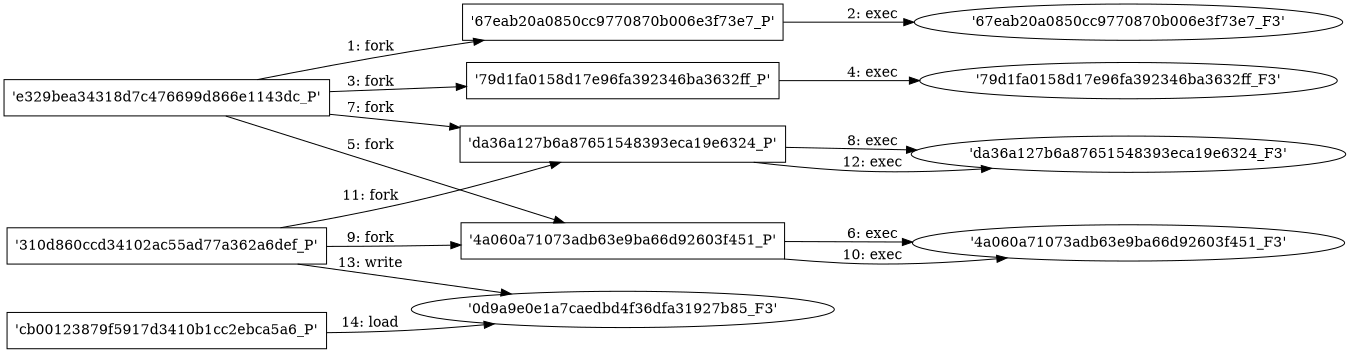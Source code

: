 digraph "D:\Learning\Paper\apt\基于CTI的攻击预警\Dataset\攻击图\ASGfromALLCTI\PyREBox, a Python Scriptable Reverse Engineering Sandbox.dot" {
rankdir="LR"
size="9"
fixedsize="false"
splines="true"
nodesep=0.3
ranksep=0
fontsize=10
overlap="scalexy"
engine= "neato"
	"'e329bea34318d7c476699d866e1143dc_P'" [node_type=Process shape=box]
	"'67eab20a0850cc9770870b006e3f73e7_P'" [node_type=Process shape=box]
	"'e329bea34318d7c476699d866e1143dc_P'" -> "'67eab20a0850cc9770870b006e3f73e7_P'" [label="1: fork"]
	"'67eab20a0850cc9770870b006e3f73e7_P'" [node_type=Process shape=box]
	"'67eab20a0850cc9770870b006e3f73e7_F3'" [node_type=File shape=ellipse]
	"'67eab20a0850cc9770870b006e3f73e7_P'" -> "'67eab20a0850cc9770870b006e3f73e7_F3'" [label="2: exec"]
	"'e329bea34318d7c476699d866e1143dc_P'" [node_type=Process shape=box]
	"'79d1fa0158d17e96fa392346ba3632ff_P'" [node_type=Process shape=box]
	"'e329bea34318d7c476699d866e1143dc_P'" -> "'79d1fa0158d17e96fa392346ba3632ff_P'" [label="3: fork"]
	"'79d1fa0158d17e96fa392346ba3632ff_P'" [node_type=Process shape=box]
	"'79d1fa0158d17e96fa392346ba3632ff_F3'" [node_type=File shape=ellipse]
	"'79d1fa0158d17e96fa392346ba3632ff_P'" -> "'79d1fa0158d17e96fa392346ba3632ff_F3'" [label="4: exec"]
	"'e329bea34318d7c476699d866e1143dc_P'" [node_type=Process shape=box]
	"'4a060a71073adb63e9ba66d92603f451_P'" [node_type=Process shape=box]
	"'e329bea34318d7c476699d866e1143dc_P'" -> "'4a060a71073adb63e9ba66d92603f451_P'" [label="5: fork"]
	"'4a060a71073adb63e9ba66d92603f451_P'" [node_type=Process shape=box]
	"'4a060a71073adb63e9ba66d92603f451_F3'" [node_type=File shape=ellipse]
	"'4a060a71073adb63e9ba66d92603f451_P'" -> "'4a060a71073adb63e9ba66d92603f451_F3'" [label="6: exec"]
	"'e329bea34318d7c476699d866e1143dc_P'" [node_type=Process shape=box]
	"'da36a127b6a87651548393eca19e6324_P'" [node_type=Process shape=box]
	"'e329bea34318d7c476699d866e1143dc_P'" -> "'da36a127b6a87651548393eca19e6324_P'" [label="7: fork"]
	"'da36a127b6a87651548393eca19e6324_P'" [node_type=Process shape=box]
	"'da36a127b6a87651548393eca19e6324_F3'" [node_type=File shape=ellipse]
	"'da36a127b6a87651548393eca19e6324_P'" -> "'da36a127b6a87651548393eca19e6324_F3'" [label="8: exec"]
	"'310d860ccd34102ac55ad77a362a6def_P'" [node_type=Process shape=box]
	"'4a060a71073adb63e9ba66d92603f451_P'" [node_type=Process shape=box]
	"'310d860ccd34102ac55ad77a362a6def_P'" -> "'4a060a71073adb63e9ba66d92603f451_P'" [label="9: fork"]
	"'4a060a71073adb63e9ba66d92603f451_P'" [node_type=Process shape=box]
	"'4a060a71073adb63e9ba66d92603f451_F3'" [node_type=File shape=ellipse]
	"'4a060a71073adb63e9ba66d92603f451_P'" -> "'4a060a71073adb63e9ba66d92603f451_F3'" [label="10: exec"]
	"'310d860ccd34102ac55ad77a362a6def_P'" [node_type=Process shape=box]
	"'da36a127b6a87651548393eca19e6324_P'" [node_type=Process shape=box]
	"'310d860ccd34102ac55ad77a362a6def_P'" -> "'da36a127b6a87651548393eca19e6324_P'" [label="11: fork"]
	"'da36a127b6a87651548393eca19e6324_P'" [node_type=Process shape=box]
	"'da36a127b6a87651548393eca19e6324_F3'" [node_type=File shape=ellipse]
	"'da36a127b6a87651548393eca19e6324_P'" -> "'da36a127b6a87651548393eca19e6324_F3'" [label="12: exec"]
	"'0d9a9e0e1a7caedbd4f36dfa31927b85_F3'" [node_type=file shape=ellipse]
	"'310d860ccd34102ac55ad77a362a6def_P'" [node_type=Process shape=box]
	"'310d860ccd34102ac55ad77a362a6def_P'" -> "'0d9a9e0e1a7caedbd4f36dfa31927b85_F3'" [label="13: write"]
	"'0d9a9e0e1a7caedbd4f36dfa31927b85_F3'" [node_type=file shape=ellipse]
	"'cb00123879f5917d3410b1cc2ebca5a6_P'" [node_type=Process shape=box]
	"'cb00123879f5917d3410b1cc2ebca5a6_P'" -> "'0d9a9e0e1a7caedbd4f36dfa31927b85_F3'" [label="14: load"]
}
